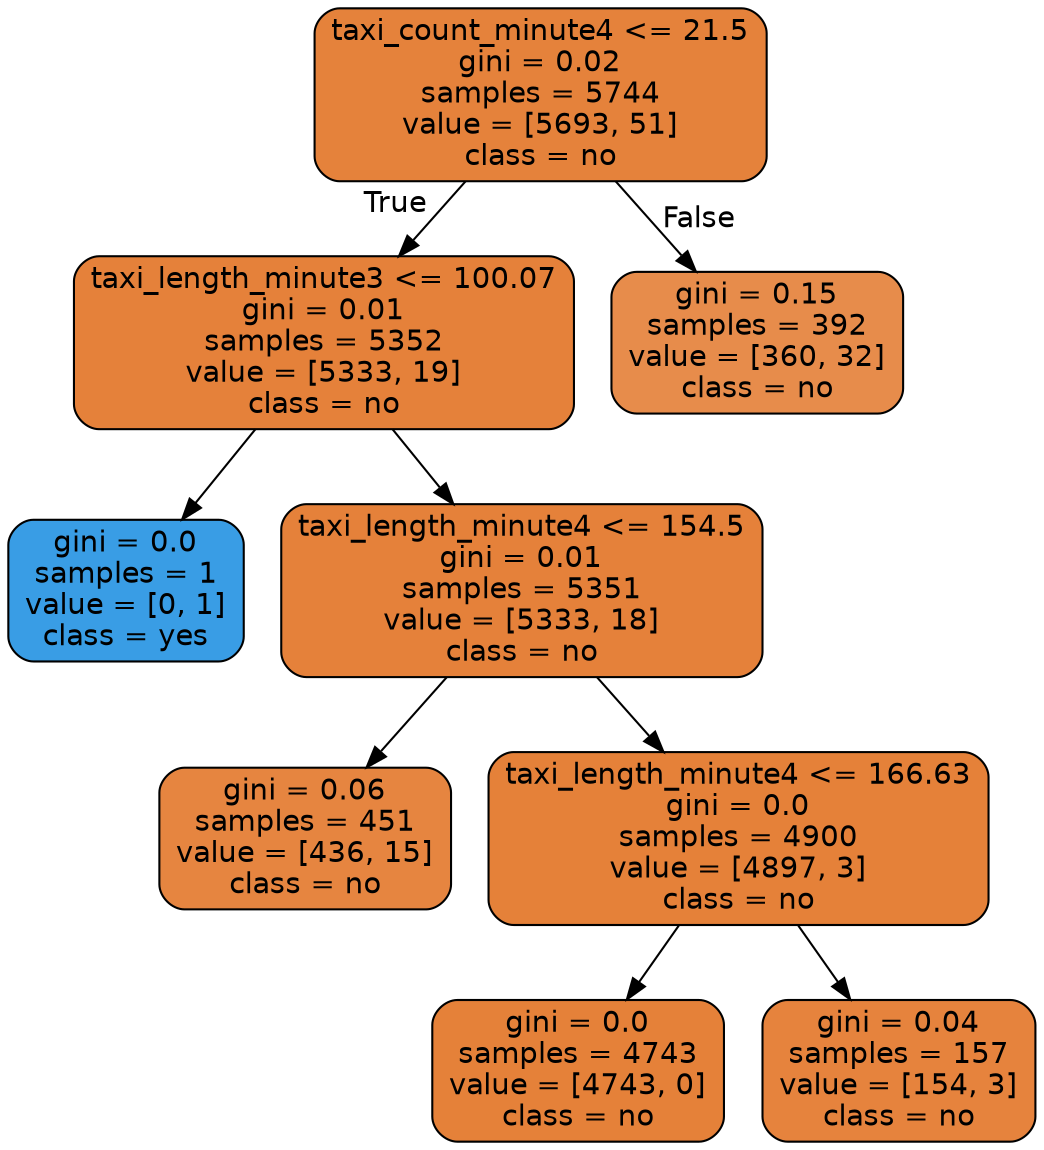 digraph Tree {
node [shape=box, style="filled, rounded", color="black", fontname="helvetica"] ;
edge [fontname="helvetica"] ;
0 [label="taxi_count_minute4 <= 21.5\ngini = 0.02\nsamples = 5744\nvalue = [5693, 51]\nclass = no", fillcolor="#e5823b"] ;
1 [label="taxi_length_minute3 <= 100.07\ngini = 0.01\nsamples = 5352\nvalue = [5333, 19]\nclass = no", fillcolor="#e5813a"] ;
0 -> 1 [labeldistance=2.5, labelangle=45, headlabel="True"] ;
2 [label="gini = 0.0\nsamples = 1\nvalue = [0, 1]\nclass = yes", fillcolor="#399de5"] ;
1 -> 2 ;
3 [label="taxi_length_minute4 <= 154.5\ngini = 0.01\nsamples = 5351\nvalue = [5333, 18]\nclass = no", fillcolor="#e5813a"] ;
1 -> 3 ;
4 [label="gini = 0.06\nsamples = 451\nvalue = [436, 15]\nclass = no", fillcolor="#e68540"] ;
3 -> 4 ;
5 [label="taxi_length_minute4 <= 166.63\ngini = 0.0\nsamples = 4900\nvalue = [4897, 3]\nclass = no", fillcolor="#e58139"] ;
3 -> 5 ;
6 [label="gini = 0.0\nsamples = 4743\nvalue = [4743, 0]\nclass = no", fillcolor="#e58139"] ;
5 -> 6 ;
7 [label="gini = 0.04\nsamples = 157\nvalue = [154, 3]\nclass = no", fillcolor="#e6833d"] ;
5 -> 7 ;
8 [label="gini = 0.15\nsamples = 392\nvalue = [360, 32]\nclass = no", fillcolor="#e78c4b"] ;
0 -> 8 [labeldistance=2.5, labelangle=-45, headlabel="False"] ;
}